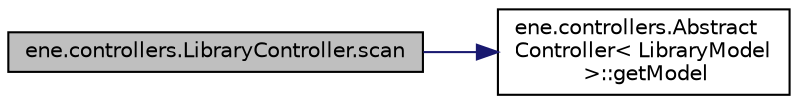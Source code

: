 digraph "ene.controllers.LibraryController.scan"
{
  bgcolor="transparent";
  edge [fontname="Helvetica",fontsize="10",labelfontname="Helvetica",labelfontsize="10"];
  node [fontname="Helvetica",fontsize="10",shape=record];
  rankdir="LR";
  Node7 [label="ene.controllers.LibraryController.scan",height=0.2,width=0.4,color="black", fillcolor="grey75", style="filled", fontcolor="black"];
  Node7 -> Node8 [color="midnightblue",fontsize="10",style="solid",fontname="Helvetica"];
  Node8 [label="ene.controllers.Abstract\lController\< LibraryModel\l \>::getModel",height=0.2,width=0.4,color="black",URL="$classene_1_1controllers_1_1AbstractController.html#a9a5afba01d0004a64db4cb14c23e0bbd"];
}
